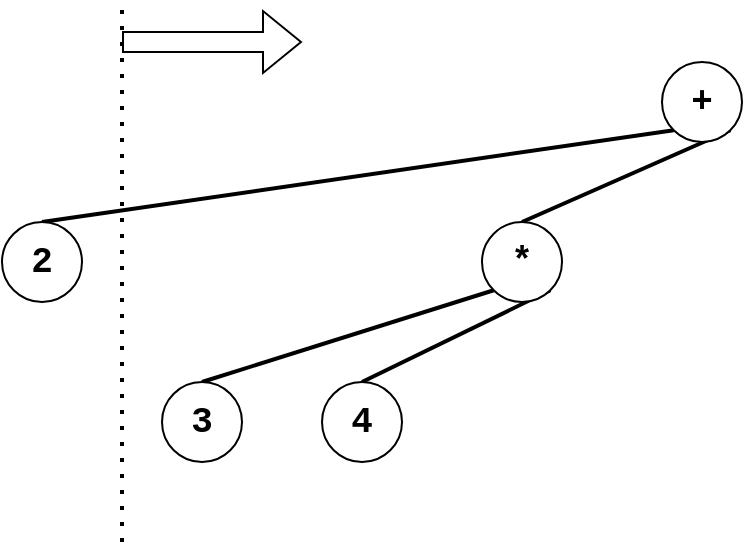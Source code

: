<mxfile version="21.2.8" type="device">
  <diagram name="Page-1" id="6HuNTpfs3JZ7OnMPuOaY">
    <mxGraphModel dx="1100" dy="1295" grid="1" gridSize="10" guides="1" tooltips="1" connect="1" arrows="1" fold="1" page="1" pageScale="1" pageWidth="827" pageHeight="1169" math="0" shadow="0">
      <root>
        <mxCell id="0" />
        <mxCell id="1" parent="0" />
        <mxCell id="mhaosiqCPJnelc3iJOpf-7" style="edgeStyle=none;rounded=0;orthogonalLoop=1;jettySize=auto;html=1;entryX=0.5;entryY=0;entryDx=0;entryDy=0;exitX=0;exitY=1;exitDx=0;exitDy=0;endArrow=none;endFill=0;strokeWidth=2;" edge="1" parent="1" source="mhaosiqCPJnelc3iJOpf-1" target="mhaosiqCPJnelc3iJOpf-2">
          <mxGeometry relative="1" as="geometry">
            <mxPoint x="250" y="230" as="sourcePoint" />
          </mxGeometry>
        </mxCell>
        <mxCell id="mhaosiqCPJnelc3iJOpf-8" style="edgeStyle=none;rounded=0;orthogonalLoop=1;jettySize=auto;html=1;exitX=1;exitY=1;exitDx=0;exitDy=0;entryX=0.5;entryY=0;entryDx=0;entryDy=0;strokeWidth=2;endArrow=none;endFill=0;" edge="1" parent="1" source="mhaosiqCPJnelc3iJOpf-1" target="mhaosiqCPJnelc3iJOpf-3">
          <mxGeometry relative="1" as="geometry" />
        </mxCell>
        <mxCell id="mhaosiqCPJnelc3iJOpf-1" value="+" style="ellipse;whiteSpace=wrap;html=1;aspect=fixed;fontFamily=Courier New;fontSize=18;fontStyle=1" vertex="1" parent="1">
          <mxGeometry x="370" y="200" width="40" height="40" as="geometry" />
        </mxCell>
        <mxCell id="mhaosiqCPJnelc3iJOpf-2" value="2" style="ellipse;whiteSpace=wrap;html=1;aspect=fixed;fontFamily=Courier New;fontSize=18;fontStyle=1" vertex="1" parent="1">
          <mxGeometry x="40" y="280" width="40" height="40" as="geometry" />
        </mxCell>
        <mxCell id="mhaosiqCPJnelc3iJOpf-9" style="edgeStyle=none;rounded=0;orthogonalLoop=1;jettySize=auto;html=1;exitX=0;exitY=1;exitDx=0;exitDy=0;strokeWidth=2;endArrow=none;endFill=0;entryX=0.5;entryY=0;entryDx=0;entryDy=0;" edge="1" parent="1" source="mhaosiqCPJnelc3iJOpf-3" target="mhaosiqCPJnelc3iJOpf-4">
          <mxGeometry relative="1" as="geometry" />
        </mxCell>
        <mxCell id="mhaosiqCPJnelc3iJOpf-10" style="edgeStyle=none;rounded=0;orthogonalLoop=1;jettySize=auto;html=1;exitX=1;exitY=1;exitDx=0;exitDy=0;entryX=0.5;entryY=0;entryDx=0;entryDy=0;strokeWidth=2;endArrow=none;endFill=0;" edge="1" parent="1" source="mhaosiqCPJnelc3iJOpf-3" target="mhaosiqCPJnelc3iJOpf-5">
          <mxGeometry relative="1" as="geometry" />
        </mxCell>
        <mxCell id="mhaosiqCPJnelc3iJOpf-3" value="*" style="ellipse;whiteSpace=wrap;html=1;aspect=fixed;fontFamily=Courier New;fontSize=18;fontStyle=1" vertex="1" parent="1">
          <mxGeometry x="280" y="280" width="40" height="40" as="geometry" />
        </mxCell>
        <mxCell id="mhaosiqCPJnelc3iJOpf-4" value="3" style="ellipse;whiteSpace=wrap;html=1;aspect=fixed;fontFamily=Courier New;fontSize=18;fontStyle=1" vertex="1" parent="1">
          <mxGeometry x="120" y="360" width="40" height="40" as="geometry" />
        </mxCell>
        <mxCell id="mhaosiqCPJnelc3iJOpf-5" value="4" style="ellipse;whiteSpace=wrap;html=1;aspect=fixed;fontFamily=Courier New;fontSize=18;fontStyle=1" vertex="1" parent="1">
          <mxGeometry x="200" y="360" width="40" height="40" as="geometry" />
        </mxCell>
        <mxCell id="mhaosiqCPJnelc3iJOpf-11" value="" style="endArrow=none;dashed=1;html=1;dashPattern=1 3;strokeWidth=2;rounded=0;" edge="1" parent="1">
          <mxGeometry width="50" height="50" relative="1" as="geometry">
            <mxPoint x="100" y="440" as="sourcePoint" />
            <mxPoint x="100" y="170" as="targetPoint" />
          </mxGeometry>
        </mxCell>
        <mxCell id="mhaosiqCPJnelc3iJOpf-12" value="" style="shape=flexArrow;endArrow=classic;html=1;rounded=0;" edge="1" parent="1">
          <mxGeometry width="50" height="50" relative="1" as="geometry">
            <mxPoint x="100" y="190" as="sourcePoint" />
            <mxPoint x="190" y="190" as="targetPoint" />
          </mxGeometry>
        </mxCell>
      </root>
    </mxGraphModel>
  </diagram>
</mxfile>
